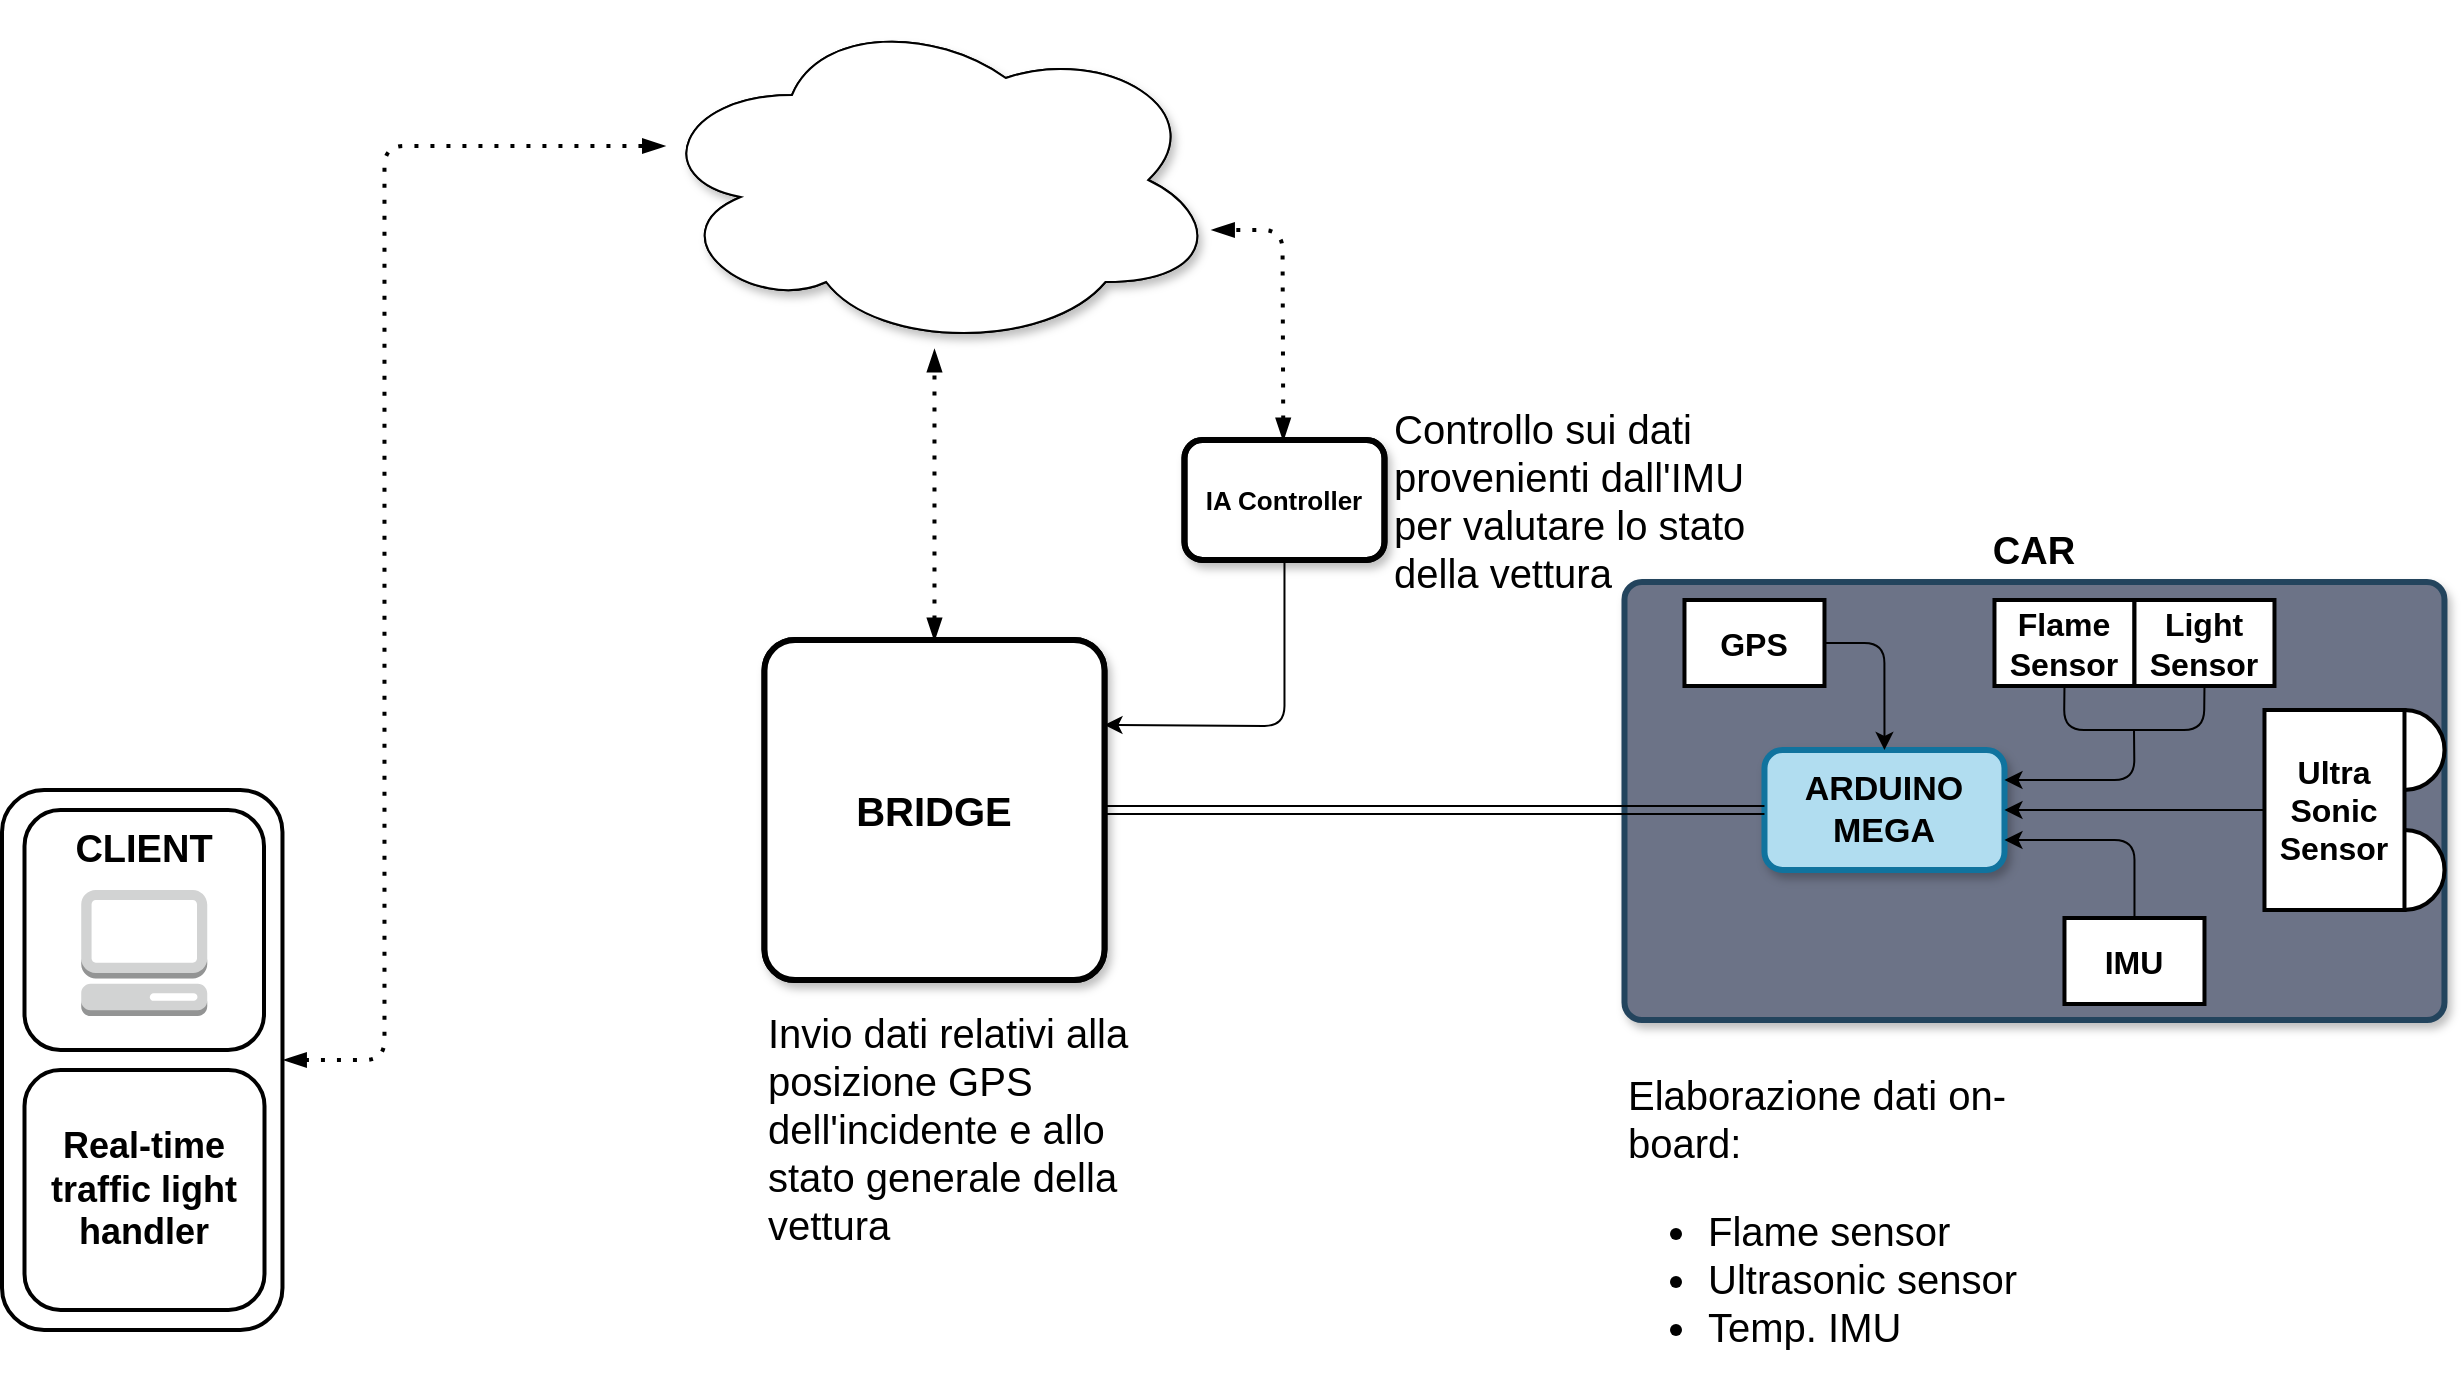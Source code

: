 <mxfile version="14.4.3" type="device" pages="2"><diagram id="ac-8w4Ok1YEB1PGqKpbJ" name="Pagina-1"><mxGraphModel dx="2105" dy="948" grid="1" gridSize="10" guides="1" tooltips="1" connect="1" arrows="1" fold="1" page="1" pageScale="1" pageWidth="827" pageHeight="1169" math="0" shadow="0"><root><mxCell id="0"/><mxCell id="1" parent="0"/><mxCell id="NDm8THGMUqSzWn9SukTt-5" value="&lt;font style=&quot;font-size: 13px&quot;&gt;&lt;b&gt;&lt;br&gt;&lt;/b&gt;&lt;/font&gt;" style="rounded=1;whiteSpace=wrap;html=1;strokeWidth=3;gradientColor=none;shadow=1;" parent="1" vertex="1"><mxGeometry x="41.24" y="395" width="100" height="60" as="geometry"/></mxCell><mxCell id="-7K0Jff0UGYuu730SBA1-2" value="" style="rounded=1;whiteSpace=wrap;html=1;strokeWidth=2;" parent="1" vertex="1"><mxGeometry x="-550" y="570" width="140.24" height="270" as="geometry"/></mxCell><mxCell id="bZCtQWuhe-3e6dRyrdXM-45" value="" style="rounded=1;whiteSpace=wrap;html=1;strokeWidth=2;gradientColor=none;" parent="1" vertex="1"><mxGeometry x="-538.75" y="580" width="119.75" height="120" as="geometry"/></mxCell><mxCell id="bZCtQWuhe-3e6dRyrdXM-40" value="" style="rounded=1;whiteSpace=wrap;html=1;strokeWidth=3;strokeColor=#23445d;arcSize=4;shadow=1;sketch=0;perimeterSpacing=0;curveFitting=2.95;zigzagOffset=2;treeMoving=0;treeFolding=0;fillColor=#6C7387;" parent="1" vertex="1"><mxGeometry x="261.24" y="466" width="410" height="219" as="geometry"/></mxCell><mxCell id="bZCtQWuhe-3e6dRyrdXM-4" value="&lt;font style=&quot;font-size: 17px&quot;&gt;&lt;b&gt;ARDUINO MEGA&lt;/b&gt;&lt;/font&gt;" style="rounded=1;whiteSpace=wrap;html=1;strokeWidth=3;fillColor=#b1ddf0;strokeColor=#10739e;shadow=1;" parent="1" vertex="1"><mxGeometry x="331.24" y="550" width="120" height="60" as="geometry"/></mxCell><mxCell id="bZCtQWuhe-3e6dRyrdXM-9" value="&lt;font style=&quot;font-size: 20px&quot;&gt;&lt;b&gt;BRIDGE&lt;/b&gt;&lt;/font&gt;" style="whiteSpace=wrap;html=1;aspect=fixed;strokeWidth=3;rounded=1;arcSize=9;" parent="1" vertex="1"><mxGeometry x="-168.76" y="495" width="170" height="170" as="geometry"/></mxCell><mxCell id="bZCtQWuhe-3e6dRyrdXM-10" value="" style="shape=link;html=1;exitX=1;exitY=0.5;exitDx=0;exitDy=0;entryX=0;entryY=0.5;entryDx=0;entryDy=0;" parent="1" source="bZCtQWuhe-3e6dRyrdXM-9" target="bZCtQWuhe-3e6dRyrdXM-4" edge="1"><mxGeometry width="100" relative="1" as="geometry"><mxPoint x="291.24" y="450" as="sourcePoint"/><mxPoint x="391.24" y="450" as="targetPoint"/></mxGeometry></mxCell><mxCell id="bZCtQWuhe-3e6dRyrdXM-38" value="" style="endArrow=blockThin;dashed=1;html=1;dashPattern=1 3;strokeWidth=2;shadow=0;exitX=0.5;exitY=0;exitDx=0;exitDy=0;endFill=1;startArrow=blockThin;startFill=1;" parent="1" source="bZCtQWuhe-3e6dRyrdXM-9" target="bZCtQWuhe-3e6dRyrdXM-39" edge="1"><mxGeometry width="50" height="50" relative="1" as="geometry"><mxPoint x="271.24" y="610" as="sourcePoint"/><mxPoint x="321.24" y="560" as="targetPoint"/></mxGeometry></mxCell><mxCell id="bZCtQWuhe-3e6dRyrdXM-39" value="" style="ellipse;shape=cloud;whiteSpace=wrap;html=1;" parent="1" vertex="1"><mxGeometry x="-226.26" y="180" width="285" height="170" as="geometry"/></mxCell><mxCell id="bZCtQWuhe-3e6dRyrdXM-42" value="" style="outlineConnect=0;dashed=0;verticalLabelPosition=bottom;verticalAlign=top;align=center;html=1;shape=mxgraph.aws3.management_console;fillColor=#D2D3D3;gradientColor=none;strokeWidth=3;" parent="1" vertex="1"><mxGeometry x="-510.38" y="620" width="63" height="63" as="geometry"/></mxCell><mxCell id="bZCtQWuhe-3e6dRyrdXM-44" value="" style="endArrow=blockThin;dashed=1;html=1;dashPattern=1 3;strokeWidth=2;shadow=0;endFill=1;startArrow=blockThin;startFill=1;exitX=1;exitY=0.5;exitDx=0;exitDy=0;" parent="1" edge="1"><mxGeometry width="50" height="50" relative="1" as="geometry"><mxPoint x="-408.76" y="705" as="sourcePoint"/><mxPoint x="-218.76" y="248" as="targetPoint"/><Array as="points"><mxPoint x="-358.76" y="705"/><mxPoint x="-358.76" y="248"/></Array></mxGeometry></mxCell><mxCell id="bZCtQWuhe-3e6dRyrdXM-48" value="" style="endArrow=blockThin;dashed=1;html=1;dashPattern=1 3;strokeWidth=2;shadow=0;exitX=0.5;exitY=0;exitDx=0;exitDy=0;endFill=1;startArrow=blockThin;startFill=1;" parent="1" edge="1"><mxGeometry width="50" height="50" relative="1" as="geometry"><mxPoint x="90.65" y="395" as="sourcePoint"/><mxPoint x="55.24" y="290" as="targetPoint"/><Array as="points"><mxPoint x="90.24" y="290"/></Array></mxGeometry></mxCell><mxCell id="bZCtQWuhe-3e6dRyrdXM-49" value="&lt;font style=&quot;font-size: 13px&quot;&gt;&lt;b&gt;IA Controller&lt;/b&gt;&lt;/font&gt;" style="rounded=1;whiteSpace=wrap;html=1;strokeWidth=3;fillColor=none;gradientColor=none;" parent="1" vertex="1"><mxGeometry x="41.24" y="395" width="100" height="60" as="geometry"/></mxCell><mxCell id="bZCtQWuhe-3e6dRyrdXM-50" value="" style="endArrow=classic;html=1;shadow=0;entryX=1;entryY=0.25;entryDx=0;entryDy=0;exitX=0.5;exitY=1;exitDx=0;exitDy=0;" parent="1" source="bZCtQWuhe-3e6dRyrdXM-49" target="bZCtQWuhe-3e6dRyrdXM-9" edge="1"><mxGeometry width="50" height="50" relative="1" as="geometry"><mxPoint x="446.24" y="205" as="sourcePoint"/><mxPoint x="133.74" y="120" as="targetPoint"/><Array as="points"><mxPoint x="91.24" y="538"/></Array></mxGeometry></mxCell><mxCell id="NDm8THGMUqSzWn9SukTt-6" value="&lt;font style=&quot;font-size: 20px&quot;&gt;&lt;b&gt;BRIDGE&lt;/b&gt;&lt;/font&gt;" style="whiteSpace=wrap;html=1;aspect=fixed;strokeWidth=3;rounded=1;arcSize=9;shadow=1;" parent="1" vertex="1"><mxGeometry x="-168.76" y="495" width="170" height="170" as="geometry"/></mxCell><mxCell id="NDm8THGMUqSzWn9SukTt-7" value="" style="ellipse;shape=cloud;whiteSpace=wrap;html=1;shadow=1;" parent="1" vertex="1"><mxGeometry x="-226.26" y="180" width="285" height="170" as="geometry"/></mxCell><mxCell id="wbccEq2AUlg58R9VwhsS-1" value="&lt;font style=&quot;font-size: 19px&quot;&gt;&lt;b&gt;CAR&lt;/b&gt;&lt;/font&gt;" style="text;html=1;strokeColor=none;fillColor=none;align=center;verticalAlign=middle;whiteSpace=wrap;rounded=0;" parent="1" vertex="1"><mxGeometry x="426.24" y="436" width="80" height="30" as="geometry"/></mxCell><mxCell id="wbccEq2AUlg58R9VwhsS-3" value="&lt;b style=&quot;font-size: 16px&quot;&gt;Flame&lt;br&gt;Sensor&lt;/b&gt;" style="rounded=0;whiteSpace=wrap;html=1;strokeWidth=2;fillColor=#ffffff;gradientColor=none;" parent="1" vertex="1"><mxGeometry x="446.24" y="475" width="70" height="43" as="geometry"/></mxCell><mxCell id="wbccEq2AUlg58R9VwhsS-4" value="&lt;b&gt;&lt;font style=&quot;font-size: 16px&quot;&gt;IMU&lt;/font&gt;&lt;/b&gt;" style="rounded=0;whiteSpace=wrap;html=1;strokeWidth=2;fillColor=#ffffff;gradientColor=none;" parent="1" vertex="1"><mxGeometry x="481.24" y="634" width="70" height="43" as="geometry"/></mxCell><mxCell id="wbccEq2AUlg58R9VwhsS-5" value="" style="endArrow=classic;html=1;entryX=1;entryY=0.25;entryDx=0;entryDy=0;" parent="1" target="bZCtQWuhe-3e6dRyrdXM-4" edge="1"><mxGeometry width="50" height="50" relative="1" as="geometry"><mxPoint x="516" y="540" as="sourcePoint"/><mxPoint x="181.24" y="580" as="targetPoint"/><Array as="points"><mxPoint x="516.24" y="565"/></Array></mxGeometry></mxCell><mxCell id="wbccEq2AUlg58R9VwhsS-7" value="" style="endArrow=classic;html=1;entryX=1;entryY=0.5;entryDx=0;entryDy=0;" parent="1" source="wbccEq2AUlg58R9VwhsS-2" target="bZCtQWuhe-3e6dRyrdXM-4" edge="1"><mxGeometry width="50" height="50" relative="1" as="geometry"><mxPoint x="131.24" y="630" as="sourcePoint"/><mxPoint x="391.24" y="580" as="targetPoint"/></mxGeometry></mxCell><mxCell id="wbccEq2AUlg58R9VwhsS-9" value="" style="endArrow=classic;html=1;exitX=0.5;exitY=0;exitDx=0;exitDy=0;entryX=1;entryY=0.75;entryDx=0;entryDy=0;" parent="1" source="wbccEq2AUlg58R9VwhsS-4" target="bZCtQWuhe-3e6dRyrdXM-4" edge="1"><mxGeometry width="50" height="50" relative="1" as="geometry"><mxPoint x="131.24" y="630" as="sourcePoint"/><mxPoint x="181.24" y="580" as="targetPoint"/><Array as="points"><mxPoint x="516.24" y="595"/></Array></mxGeometry></mxCell><mxCell id="wbccEq2AUlg58R9VwhsS-10" value="" style="ellipse;whiteSpace=wrap;html=1;aspect=fixed;rounded=0;strokeWidth=2;fillColor=#ffffff;gradientColor=none;" parent="1" vertex="1"><mxGeometry x="631.24" y="530" width="40" height="40" as="geometry"/></mxCell><mxCell id="wbccEq2AUlg58R9VwhsS-11" value="" style="ellipse;whiteSpace=wrap;html=1;aspect=fixed;rounded=0;strokeWidth=2;fillColor=#ffffff;gradientColor=none;" parent="1" vertex="1"><mxGeometry x="631.24" y="590" width="40" height="40" as="geometry"/></mxCell><mxCell id="wbccEq2AUlg58R9VwhsS-2" value="&lt;b style=&quot;font-size: 16px&quot;&gt;Ultra&lt;br&gt;Sonic&lt;br&gt;Sensor&lt;/b&gt;" style="rounded=0;whiteSpace=wrap;html=1;strokeWidth=2;fillColor=#ffffff;gradientColor=none;" parent="1" vertex="1"><mxGeometry x="581.24" y="530" width="70" height="100" as="geometry"/></mxCell><mxCell id="wbccEq2AUlg58R9VwhsS-12" value="&lt;b&gt;&lt;font style=&quot;font-size: 19px&quot;&gt;CLIENT&lt;/font&gt;&lt;/b&gt;" style="text;html=1;strokeColor=none;fillColor=none;align=center;verticalAlign=middle;whiteSpace=wrap;rounded=0;" parent="1" vertex="1"><mxGeometry x="-498.88" y="590" width="40" height="20" as="geometry"/></mxCell><mxCell id="mz-tvtNCf4tuG9QQKnPJ-1" value="&lt;font style=&quot;font-size: 18px&quot;&gt;&lt;b&gt;Real-time traffic light&lt;br&gt;&lt;/b&gt;&lt;b&gt;handler&lt;/b&gt;&lt;b&gt;&lt;br&gt;&lt;/b&gt;&lt;/font&gt;" style="rounded=1;whiteSpace=wrap;html=1;strokeWidth=2;" parent="1" vertex="1"><mxGeometry x="-538.75" y="710" width="120" height="120" as="geometry"/></mxCell><mxCell id="-7K0Jff0UGYuu730SBA1-3" value="&lt;font style=&quot;font-size: 20px&quot;&gt;Controllo sui dati provenienti dall'IMU per valutare lo stato della vettura&lt;/font&gt;" style="text;html=1;strokeColor=none;fillColor=none;align=left;verticalAlign=middle;whiteSpace=wrap;rounded=0;" parent="1" vertex="1"><mxGeometry x="144.24" y="375" width="200" height="100" as="geometry"/></mxCell><mxCell id="-7K0Jff0UGYuu730SBA1-5" value="&lt;font style=&quot;font-size: 20px&quot;&gt;Elaborazione dati on-board:&lt;br&gt;&lt;ul&gt;&lt;li&gt;&lt;font style=&quot;font-size: 20px&quot;&gt;Flame sensor&lt;/font&gt;&lt;/li&gt;&lt;li&gt;&lt;font style=&quot;font-size: 20px&quot;&gt;Ultrasonic sensor&lt;/font&gt;&lt;/li&gt;&lt;li&gt;&lt;font style=&quot;font-size: 20px&quot;&gt;Temp. IMU&lt;/font&gt;&lt;/li&gt;&lt;/ul&gt;&lt;/font&gt;" style="text;html=1;strokeColor=none;fillColor=none;align=left;verticalAlign=middle;whiteSpace=wrap;rounded=0;" parent="1" vertex="1"><mxGeometry x="261.24" y="710" width="200" height="160" as="geometry"/></mxCell><mxCell id="-7K0Jff0UGYuu730SBA1-7" value="&lt;font style=&quot;font-size: 20px&quot;&gt;Invio dati relativi alla posizione GPS dell'incidente e allo stato generale della vettura&lt;/font&gt;" style="text;html=1;strokeColor=none;fillColor=none;align=left;verticalAlign=middle;whiteSpace=wrap;rounded=0;" parent="1" vertex="1"><mxGeometry x="-168.76" y="677" width="200" height="123" as="geometry"/></mxCell><mxCell id="ogPkk1F4R5kryPMDw-Gs-3" style="edgeStyle=orthogonalEdgeStyle;rounded=1;orthogonalLoop=1;jettySize=auto;html=1;exitX=1;exitY=0.5;exitDx=0;exitDy=0;entryX=0.5;entryY=0;entryDx=0;entryDy=0;" parent="1" source="ogPkk1F4R5kryPMDw-Gs-2" target="bZCtQWuhe-3e6dRyrdXM-4" edge="1"><mxGeometry relative="1" as="geometry"/></mxCell><mxCell id="ogPkk1F4R5kryPMDw-Gs-2" value="&lt;span style=&quot;font-size: 16px&quot;&gt;&lt;b&gt;GPS&lt;/b&gt;&lt;/span&gt;" style="rounded=0;whiteSpace=wrap;html=1;strokeWidth=2;fillColor=#ffffff;gradientColor=none;" parent="1" vertex="1"><mxGeometry x="291.24" y="475" width="70" height="43" as="geometry"/></mxCell><mxCell id="Pkb94Hi-d_futMmC2kfl-2" value="&lt;b style=&quot;font-size: 16px&quot;&gt;Light&lt;br&gt;Sensor&lt;/b&gt;" style="rounded=0;whiteSpace=wrap;html=1;strokeWidth=2;fillColor=#ffffff;gradientColor=none;" parent="1" vertex="1"><mxGeometry x="516.24" y="475" width="70" height="43" as="geometry"/></mxCell><mxCell id="E_F9weBWl92Zxr24eDNv-1" value="" style="endArrow=none;html=1;entryX=0.5;entryY=1;entryDx=0;entryDy=0;exitX=0.5;exitY=1;exitDx=0;exitDy=0;" parent="1" source="wbccEq2AUlg58R9VwhsS-3" target="Pkb94Hi-d_futMmC2kfl-2" edge="1"><mxGeometry width="50" height="50" relative="1" as="geometry"><mxPoint x="480" y="530" as="sourcePoint"/><mxPoint x="100" y="540" as="targetPoint"/><Array as="points"><mxPoint x="481" y="540"/><mxPoint x="551" y="540"/></Array></mxGeometry></mxCell></root></mxGraphModel></diagram><diagram id="2JKwDO2KAQuKflma3eaJ" name="Pagina-2"><mxGraphModel dx="569" dy="329" grid="1" gridSize="10" guides="1" tooltips="1" connect="1" arrows="1" fold="1" page="1" pageScale="1" pageWidth="827" pageHeight="1169" math="0" shadow="0"><root><mxCell id="R7HmzfAkpNo6FipoQLOk-0"/><mxCell id="R7HmzfAkpNo6FipoQLOk-1" parent="R7HmzfAkpNo6FipoQLOk-0"/><mxCell id="lVw2DdHjFIszG9ANwPIW-48" value="" style="rounded=0;whiteSpace=wrap;html=1;dashed=1;" parent="R7HmzfAkpNo6FipoQLOk-1" vertex="1"><mxGeometry x="480.5" y="270" width="20" height="20" as="geometry"/></mxCell><mxCell id="lVw2DdHjFIszG9ANwPIW-42" value="&lt;br&gt;" style="rounded=1;whiteSpace=wrap;html=1;arcSize=6;fillColor=#E6E6E6;strokeColor=#666666;" parent="R7HmzfAkpNo6FipoQLOk-1" vertex="1"><mxGeometry x="181" y="175" width="110" height="195" as="geometry"/></mxCell><mxCell id="VicAAng3Tdc42RQhcSJ--139" value="" style="rounded=0;whiteSpace=wrap;html=1;direction=south;dashed=1;" parent="R7HmzfAkpNo6FipoQLOk-1" vertex="1"><mxGeometry x="580" y="190" width="20" height="80" as="geometry"/></mxCell><mxCell id="VicAAng3Tdc42RQhcSJ--105" value="" style="rounded=0;whiteSpace=wrap;html=1;direction=south;" parent="R7HmzfAkpNo6FipoQLOk-1" vertex="1"><mxGeometry x="334" y="190" width="20" height="60" as="geometry"/></mxCell><mxCell id="R7HmzfAkpNo6FipoQLOk-2" value="" style="rounded=0;whiteSpace=wrap;html=1;" parent="R7HmzfAkpNo6FipoQLOk-1" vertex="1"><mxGeometry x="377" y="325" width="164.75" height="40" as="geometry"/></mxCell><mxCell id="VicAAng3Tdc42RQhcSJ--5" value="" style="ellipse;whiteSpace=wrap;html=1;aspect=fixed;rounded=1;direction=west;fillColor=#f5f5f5;strokeColor=#666666;fontColor=#333333;dashed=1;" parent="R7HmzfAkpNo6FipoQLOk-1" vertex="1"><mxGeometry x="585" y="195" width="10" height="10" as="geometry"/></mxCell><mxCell id="VicAAng3Tdc42RQhcSJ--6" value="" style="ellipse;whiteSpace=wrap;html=1;aspect=fixed;rounded=1;direction=west;fillColor=#f5f5f5;strokeColor=#666666;fontColor=#333333;dashed=1;" parent="R7HmzfAkpNo6FipoQLOk-1" vertex="1"><mxGeometry x="585" y="255" width="10" height="10" as="geometry"/></mxCell><mxCell id="VicAAng3Tdc42RQhcSJ--7" value="" style="ellipse;whiteSpace=wrap;html=1;aspect=fixed;rounded=1;direction=west;fillColor=#f5f5f5;strokeColor=#666666;fontColor=#333333;dashed=1;" parent="R7HmzfAkpNo6FipoQLOk-1" vertex="1"><mxGeometry x="585" y="235" width="10" height="10" as="geometry"/></mxCell><mxCell id="VicAAng3Tdc42RQhcSJ--8" value="" style="ellipse;whiteSpace=wrap;html=1;aspect=fixed;rounded=1;direction=west;fillColor=#f5f5f5;strokeColor=#666666;fontColor=#333333;dashed=1;" parent="R7HmzfAkpNo6FipoQLOk-1" vertex="1"><mxGeometry x="585" y="215" width="10" height="10" as="geometry"/></mxCell><mxCell id="VicAAng3Tdc42RQhcSJ--28" value="IMU &lt;br&gt;MPU 6050" style="text;html=1;strokeColor=none;fillColor=none;align=center;verticalAlign=middle;whiteSpace=wrap;rounded=0;direction=south;" parent="R7HmzfAkpNo6FipoQLOk-1" vertex="1"><mxGeometry x="640" y="190" width="30" height="50" as="geometry"/></mxCell><mxCell id="VicAAng3Tdc42RQhcSJ--58" value="" style="rounded=0;whiteSpace=wrap;html=1;" parent="R7HmzfAkpNo6FipoQLOk-1" vertex="1"><mxGeometry x="420.5" y="240" width="60.5" height="20" as="geometry"/></mxCell><mxCell id="VicAAng3Tdc42RQhcSJ--59" value="" style="ellipse;whiteSpace=wrap;html=1;aspect=fixed;rounded=1;gradientColor=none;flipH=1;" parent="R7HmzfAkpNo6FipoQLOk-1" vertex="1"><mxGeometry x="426" y="245" width="10" height="10" as="geometry"/></mxCell><mxCell id="VicAAng3Tdc42RQhcSJ--60" value="" style="ellipse;whiteSpace=wrap;html=1;aspect=fixed;rounded=1;flipH=1;fillColor=#647687;strokeColor=#314354;fontColor=#ffffff;" parent="R7HmzfAkpNo6FipoQLOk-1" vertex="1"><mxGeometry x="446" y="245" width="10" height="10" as="geometry"/></mxCell><mxCell id="VicAAng3Tdc42RQhcSJ--61" value="" style="ellipse;whiteSpace=wrap;html=1;aspect=fixed;rounded=1;fillColor=#f8cecc;strokeColor=#b85450;flipH=1;" parent="R7HmzfAkpNo6FipoQLOk-1" vertex="1"><mxGeometry x="466" y="245" width="10" height="10" as="geometry"/></mxCell><mxCell id="VicAAng3Tdc42RQhcSJ--62" value="" style="ellipse;whiteSpace=wrap;html=1;aspect=fixed;rounded=1;flipH=1;dashed=1;fillColor=#eeeeee;strokeColor=#808080;" parent="R7HmzfAkpNo6FipoQLOk-1" vertex="1"><mxGeometry x="485.5" y="275" width="10" height="10" as="geometry"/></mxCell><mxCell id="VicAAng3Tdc42RQhcSJ--71" value="&lt;span style=&quot;color: rgb(0 , 0 , 0) ; font-family: &amp;#34;helvetica&amp;#34; ; font-size: 12px ; font-style: normal ; font-weight: 400 ; letter-spacing: normal ; text-align: center ; text-indent: 0px ; text-transform: none ; word-spacing: 0px ; display: inline ; float: none&quot;&gt;FLAME&lt;/span&gt;" style="text;whiteSpace=wrap;html=1;" parent="R7HmzfAkpNo6FipoQLOk-1" vertex="1"><mxGeometry x="430.75" y="285" width="41" height="25" as="geometry"/></mxCell><mxCell id="VicAAng3Tdc42RQhcSJ--88" value="&lt;span style=&quot;color: rgb(0 , 0 , 0) ; font-family: &amp;#34;helvetica&amp;#34; ; font-size: 12px ; font-style: normal ; font-weight: 400 ; letter-spacing: normal ; text-align: center ; text-indent: 0px ; text-transform: none ; word-spacing: 0px ; background-color: rgb(248 , 249 , 250) ; display: inline ; float: none&quot;&gt;SONAR&lt;br&gt;&lt;/span&gt;" style="text;whiteSpace=wrap;html=1;" parent="R7HmzfAkpNo6FipoQLOk-1" vertex="1"><mxGeometry x="437" y="145" width="45" height="30" as="geometry"/></mxCell><mxCell id="VicAAng3Tdc42RQhcSJ--89" value="" style="rounded=0;whiteSpace=wrap;html=1;" parent="R7HmzfAkpNo6FipoQLOk-1" vertex="1"><mxGeometry x="420.5" y="170" width="80" height="20" as="geometry"/></mxCell><mxCell id="VicAAng3Tdc42RQhcSJ--90" value="" style="ellipse;whiteSpace=wrap;html=1;aspect=fixed;rounded=1;fillColor=#647687;strokeColor=#314354;fontColor=#ffffff;" parent="R7HmzfAkpNo6FipoQLOk-1" vertex="1"><mxGeometry x="426.25" y="175" width="10" height="10" as="geometry"/></mxCell><mxCell id="VicAAng3Tdc42RQhcSJ--91" value="" style="ellipse;whiteSpace=wrap;html=1;aspect=fixed;rounded=1;strokeColor=#CCCCCC;" parent="R7HmzfAkpNo6FipoQLOk-1" vertex="1"><mxGeometry x="446.25" y="175" width="10" height="10" as="geometry"/></mxCell><mxCell id="VicAAng3Tdc42RQhcSJ--92" value="" style="ellipse;whiteSpace=wrap;html=1;aspect=fixed;rounded=1;fillColor=#bac8d3;strokeColor=#23445d;" parent="R7HmzfAkpNo6FipoQLOk-1" vertex="1"><mxGeometry x="468" y="175" width="10" height="10" as="geometry"/></mxCell><mxCell id="VicAAng3Tdc42RQhcSJ--93" value="" style="ellipse;whiteSpace=wrap;html=1;aspect=fixed;rounded=1;fillColor=#f8cecc;strokeColor=#b85450;" parent="R7HmzfAkpNo6FipoQLOk-1" vertex="1"><mxGeometry x="486" y="175" width="10" height="10" as="geometry"/></mxCell><mxCell id="VicAAng3Tdc42RQhcSJ--101" value="" style="ellipse;whiteSpace=wrap;html=1;aspect=fixed;rounded=1;direction=west;fillColor=#f8cecc;strokeColor=#b85450;" parent="R7HmzfAkpNo6FipoQLOk-1" vertex="1"><mxGeometry x="339" y="215" width="10" height="10" as="geometry"/></mxCell><mxCell id="VicAAng3Tdc42RQhcSJ--103" value="" style="ellipse;whiteSpace=wrap;html=1;aspect=fixed;rounded=1;direction=west;fillColor=#647687;strokeColor=#314354;fontColor=#ffffff;" parent="R7HmzfAkpNo6FipoQLOk-1" vertex="1"><mxGeometry x="339" y="235" width="10" height="10" as="geometry"/></mxCell><mxCell id="VicAAng3Tdc42RQhcSJ--104" value="BUZ" style="text;html=1;strokeColor=none;fillColor=none;align=center;verticalAlign=middle;whiteSpace=wrap;rounded=0;" parent="R7HmzfAkpNo6FipoQLOk-1" vertex="1"><mxGeometry x="324" y="170" width="40" height="20" as="geometry"/></mxCell><mxCell id="VicAAng3Tdc42RQhcSJ--125" value="" style="endArrow=none;html=1;fillColor=#f8cecc;strokeColor=#b85450;rounded=0;exitX=0;exitY=0.5;exitDx=0;exitDy=0;" parent="R7HmzfAkpNo6FipoQLOk-1" source="VicAAng3Tdc42RQhcSJ--101" edge="1"><mxGeometry width="50" height="50" relative="1" as="geometry"><mxPoint x="370" y="220" as="sourcePoint"/><mxPoint x="560" y="200" as="targetPoint"/><Array as="points"><mxPoint x="370" y="220"/><mxPoint x="370" y="200"/></Array></mxGeometry></mxCell><mxCell id="VicAAng3Tdc42RQhcSJ--131" value="&lt;span style=&quot;color: rgb(0 , 0 , 0) ; font-family: &amp;#34;helvetica&amp;#34; ; font-size: 12px ; font-style: normal ; font-weight: 400 ; letter-spacing: normal ; text-align: center ; text-indent: 0px ; text-transform: none ; word-spacing: 0px ; display: inline ; float: none&quot;&gt;LIGHT&lt;/span&gt;" style="text;whiteSpace=wrap;html=1;" parent="R7HmzfAkpNo6FipoQLOk-1" vertex="1"><mxGeometry x="486.25" y="236.5" width="39.5" height="25" as="geometry"/></mxCell><mxCell id="VicAAng3Tdc42RQhcSJ--135" value="" style="endArrow=none;html=1;entryX=0.5;entryY=1;entryDx=0;entryDy=0;fillColor=#f8cecc;strokeColor=#b85450;" parent="R7HmzfAkpNo6FipoQLOk-1" target="VicAAng3Tdc42RQhcSJ--93" edge="1"><mxGeometry width="50" height="50" relative="1" as="geometry"><mxPoint x="491" y="200" as="sourcePoint"/><mxPoint x="441" y="220" as="targetPoint"/></mxGeometry></mxCell><mxCell id="VicAAng3Tdc42RQhcSJ--140" value="" style="rounded=0;whiteSpace=wrap;html=1;" parent="R7HmzfAkpNo6FipoQLOk-1" vertex="1"><mxGeometry x="420.5" y="270" width="60.5" height="20" as="geometry"/></mxCell><mxCell id="VicAAng3Tdc42RQhcSJ--141" value="" style="ellipse;whiteSpace=wrap;html=1;aspect=fixed;rounded=1;flipH=1;fillColor=#d0cee2;strokeColor=#56517e;" parent="R7HmzfAkpNo6FipoQLOk-1" vertex="1"><mxGeometry x="426.25" y="275" width="10" height="10" as="geometry"/></mxCell><mxCell id="VicAAng3Tdc42RQhcSJ--142" value="" style="ellipse;whiteSpace=wrap;html=1;aspect=fixed;rounded=1;flipH=1;fillColor=#647687;strokeColor=#314354;fontColor=#ffffff;" parent="R7HmzfAkpNo6FipoQLOk-1" vertex="1"><mxGeometry x="446.25" y="275" width="10" height="10" as="geometry"/></mxCell><mxCell id="VicAAng3Tdc42RQhcSJ--143" value="" style="ellipse;whiteSpace=wrap;html=1;aspect=fixed;rounded=1;fillColor=#fad9d5;strokeColor=#ae4132;flipH=1;" parent="R7HmzfAkpNo6FipoQLOk-1" vertex="1"><mxGeometry x="466" y="275" width="10" height="10" as="geometry"/></mxCell><mxCell id="VicAAng3Tdc42RQhcSJ--148" value="" style="endArrow=none;html=1;exitX=0.5;exitY=0;exitDx=0;exitDy=0;fillColor=#fad9d5;strokeColor=#ae4132;" parent="R7HmzfAkpNo6FipoQLOk-1" source="VicAAng3Tdc42RQhcSJ--61" edge="1"><mxGeometry width="50" height="50" relative="1" as="geometry"><mxPoint x="431" y="340" as="sourcePoint"/><mxPoint x="471" y="200" as="targetPoint"/></mxGeometry></mxCell><mxCell id="VicAAng3Tdc42RQhcSJ--149" value="" style="endArrow=none;html=1;entryX=0.5;entryY=1;entryDx=0;entryDy=0;exitX=0.5;exitY=0;exitDx=0;exitDy=0;fillColor=#fad9d5;strokeColor=#ae4132;" parent="R7HmzfAkpNo6FipoQLOk-1" source="VicAAng3Tdc42RQhcSJ--143" target="VicAAng3Tdc42RQhcSJ--61" edge="1"><mxGeometry width="50" height="50" relative="1" as="geometry"><mxPoint x="431" y="300" as="sourcePoint"/><mxPoint x="481" y="250" as="targetPoint"/></mxGeometry></mxCell><mxCell id="VicAAng3Tdc42RQhcSJ--155" value="GPS" style="text;html=1;strokeColor=none;fillColor=none;align=center;verticalAlign=middle;whiteSpace=wrap;rounded=0;" parent="R7HmzfAkpNo6FipoQLOk-1" vertex="1"><mxGeometry x="439.5" y="370" width="40" height="20" as="geometry"/></mxCell><mxCell id="VicAAng3Tdc42RQhcSJ--156" value="" style="rounded=0;whiteSpace=wrap;html=1;" parent="R7HmzfAkpNo6FipoQLOk-1" vertex="1"><mxGeometry x="419.25" y="390" width="80.5" height="20" as="geometry"/></mxCell><mxCell id="VicAAng3Tdc42RQhcSJ--160" value="" style="ellipse;whiteSpace=wrap;html=1;aspect=fixed;rounded=1;flipH=1;fillColor=#647687;strokeColor=#314354;fontColor=#ffffff;" parent="R7HmzfAkpNo6FipoQLOk-1" vertex="1"><mxGeometry x="484.75" y="395" width="10" height="10" as="geometry"/></mxCell><mxCell id="VicAAng3Tdc42RQhcSJ--164" value="" style="endArrow=none;html=1;rounded=0;fillColor=#647687;strokeColor=#314354;" parent="R7HmzfAkpNo6FipoQLOk-1" source="VicAAng3Tdc42RQhcSJ--103" edge="1"><mxGeometry width="50" height="50" relative="1" as="geometry"><mxPoint x="401" y="220" as="sourcePoint"/><mxPoint x="550" y="220" as="targetPoint"/><Array as="points"><mxPoint x="391" y="240"/><mxPoint x="391" y="220"/></Array></mxGeometry></mxCell><mxCell id="VicAAng3Tdc42RQhcSJ--165" value="" style="endArrow=none;html=1;fillColor=#647687;strokeColor=#314354;" parent="R7HmzfAkpNo6FipoQLOk-1" source="VicAAng3Tdc42RQhcSJ--60" edge="1"><mxGeometry width="50" height="50" relative="1" as="geometry"><mxPoint x="461" y="290" as="sourcePoint"/><mxPoint x="451" y="220" as="targetPoint"/></mxGeometry></mxCell><mxCell id="VicAAng3Tdc42RQhcSJ--166" value="" style="endArrow=none;html=1;entryX=0.5;entryY=1;entryDx=0;entryDy=0;exitX=0.5;exitY=0;exitDx=0;exitDy=0;fillColor=#647687;strokeColor=#314354;" parent="R7HmzfAkpNo6FipoQLOk-1" source="VicAAng3Tdc42RQhcSJ--142" target="VicAAng3Tdc42RQhcSJ--60" edge="1"><mxGeometry width="50" height="50" relative="1" as="geometry"><mxPoint x="461" y="290" as="sourcePoint"/><mxPoint x="511" y="240" as="targetPoint"/></mxGeometry></mxCell><mxCell id="VicAAng3Tdc42RQhcSJ--167" value="" style="endArrow=none;html=1;entryX=0.5;entryY=1;entryDx=0;entryDy=0;fillColor=#647687;strokeColor=#314354;" parent="R7HmzfAkpNo6FipoQLOk-1" target="VicAAng3Tdc42RQhcSJ--90" edge="1"><mxGeometry width="50" height="50" relative="1" as="geometry"><mxPoint x="431" y="220" as="sourcePoint"/><mxPoint x="511" y="240" as="targetPoint"/></mxGeometry></mxCell><mxCell id="lVw2DdHjFIszG9ANwPIW-14" value="" style="ellipse;whiteSpace=wrap;html=1;aspect=fixed;rounded=1;flipH=1;fillColor=#bac8d3;strokeColor=#23445d;" parent="R7HmzfAkpNo6FipoQLOk-1" vertex="1"><mxGeometry x="426" y="245" width="10" height="10" as="geometry"/></mxCell><mxCell id="lVw2DdHjFIszG9ANwPIW-16" value="" style="ellipse;whiteSpace=wrap;html=1;aspect=fixed;rounded=1;flipH=1;fillColor=#bac8d3;strokeColor=#23445d;" parent="R7HmzfAkpNo6FipoQLOk-1" vertex="1"><mxGeometry x="444.75" y="330" width="10" height="10" as="geometry"/></mxCell><mxCell id="lVw2DdHjFIszG9ANwPIW-17" value="" style="ellipse;whiteSpace=wrap;html=1;aspect=fixed;rounded=1;flipH=1;strokeColor=#CCCCCC;" parent="R7HmzfAkpNo6FipoQLOk-1" vertex="1"><mxGeometry x="465.75" y="330" width="10" height="10" as="geometry"/></mxCell><mxCell id="lVw2DdHjFIszG9ANwPIW-18" value="" style="ellipse;whiteSpace=wrap;html=1;aspect=fixed;rounded=1;flipH=1;fillColor=#f8cecc;strokeColor=#b85450;" parent="R7HmzfAkpNo6FipoQLOk-1" vertex="1"><mxGeometry x="384.75" y="330" width="10" height="10" as="geometry"/></mxCell><mxCell id="lVw2DdHjFIszG9ANwPIW-24" value="" style="ellipse;whiteSpace=wrap;html=1;aspect=fixed;rounded=1;flipH=1;fillColor=#dae8fc;strokeColor=#6c8ebf;" parent="R7HmzfAkpNo6FipoQLOk-1" vertex="1"><mxGeometry x="524.75" y="330" width="10" height="10" as="geometry"/></mxCell><mxCell id="lVw2DdHjFIszG9ANwPIW-25" value="" style="ellipse;whiteSpace=wrap;html=1;aspect=fixed;rounded=1;flipH=1;fillColor=#d5e8d4;strokeColor=#82b366;" parent="R7HmzfAkpNo6FipoQLOk-1" vertex="1"><mxGeometry x="505.75" y="330" width="10" height="10" as="geometry"/></mxCell><mxCell id="lVw2DdHjFIszG9ANwPIW-26" value="" style="ellipse;whiteSpace=wrap;html=1;aspect=fixed;rounded=1;flipH=1;fillColor=#647687;strokeColor=#314354;fontColor=#ffffff;" parent="R7HmzfAkpNo6FipoQLOk-1" vertex="1"><mxGeometry x="524.75" y="350" width="10" height="10" as="geometry"/></mxCell><mxCell id="lVw2DdHjFIszG9ANwPIW-27" value="" style="ellipse;whiteSpace=wrap;html=1;aspect=fixed;rounded=1;flipH=1;fillColor=#bac8d3;strokeColor=#23445d;" parent="R7HmzfAkpNo6FipoQLOk-1" vertex="1"><mxGeometry x="485.75" y="330" width="10" height="10" as="geometry"/></mxCell><mxCell id="lVw2DdHjFIszG9ANwPIW-28" value="" style="ellipse;whiteSpace=wrap;html=1;aspect=fixed;rounded=1;flipH=1;" parent="R7HmzfAkpNo6FipoQLOk-1" vertex="1"><mxGeometry x="404.75" y="350" width="10" height="10" as="geometry"/></mxCell><mxCell id="lVw2DdHjFIszG9ANwPIW-29" value="" style="ellipse;whiteSpace=wrap;html=1;aspect=fixed;rounded=1;flipH=1;fillColor=#d0cee2;strokeColor=#56517e;" parent="R7HmzfAkpNo6FipoQLOk-1" vertex="1"><mxGeometry x="424.75" y="330" width="10" height="10" as="geometry"/></mxCell><mxCell id="lVw2DdHjFIszG9ANwPIW-30" value="" style="ellipse;whiteSpace=wrap;html=1;aspect=fixed;rounded=1;flipH=1;fillColor=#ffe6cc;strokeColor=#d79b00;" parent="R7HmzfAkpNo6FipoQLOk-1" vertex="1"><mxGeometry x="444.75" y="350" width="10" height="10" as="geometry"/></mxCell><mxCell id="lVw2DdHjFIszG9ANwPIW-31" value="" style="ellipse;whiteSpace=wrap;html=1;aspect=fixed;rounded=1;flipH=1;strokeColor=#703800;fillColor=#DEB887;" parent="R7HmzfAkpNo6FipoQLOk-1" vertex="1"><mxGeometry x="384.75" y="350" width="10" height="10" as="geometry"/></mxCell><mxCell id="lVw2DdHjFIszG9ANwPIW-32" value="" style="ellipse;whiteSpace=wrap;html=1;aspect=fixed;rounded=1;flipH=1;" parent="R7HmzfAkpNo6FipoQLOk-1" vertex="1"><mxGeometry x="485.75" y="350" width="10" height="10" as="geometry"/></mxCell><mxCell id="lVw2DdHjFIszG9ANwPIW-33" value="" style="ellipse;whiteSpace=wrap;html=1;aspect=fixed;rounded=1;flipH=1;" parent="R7HmzfAkpNo6FipoQLOk-1" vertex="1"><mxGeometry x="505.75" y="350" width="10" height="10" as="geometry"/></mxCell><mxCell id="lVw2DdHjFIszG9ANwPIW-35" value="" style="ellipse;whiteSpace=wrap;html=1;aspect=fixed;rounded=1;flipH=1;fillColor=#ffff88;strokeColor=#CCCC00;" parent="R7HmzfAkpNo6FipoQLOk-1" vertex="1"><mxGeometry x="465.75" y="350" width="10" height="10" as="geometry"/></mxCell><mxCell id="lVw2DdHjFIszG9ANwPIW-38" value="" style="endArrow=none;html=1;entryX=0;entryY=0.5;entryDx=0;entryDy=0;exitX=0;exitY=0.5;exitDx=0;exitDy=0;rounded=0;fillColor=#f8cecc;strokeColor=#703800;" parent="R7HmzfAkpNo6FipoQLOk-1" target="lVw2DdHjFIszG9ANwPIW-31" edge="1"><mxGeometry width="50" height="50" relative="1" as="geometry"><mxPoint x="424.75" y="400" as="sourcePoint"/><mxPoint x="361" y="335" as="targetPoint"/><Array as="points"><mxPoint x="361" y="400"/><mxPoint x="361" y="355"/></Array></mxGeometry></mxCell><mxCell id="lVw2DdHjFIszG9ANwPIW-40" value="" style="ellipse;whiteSpace=wrap;html=1;aspect=fixed;rounded=1;flipH=1;fillColor=#f8cecc;strokeColor=#b85450;" parent="R7HmzfAkpNo6FipoQLOk-1" vertex="1"><mxGeometry x="191" y="185" width="10" height="10" as="geometry"/></mxCell><mxCell id="lVw2DdHjFIszG9ANwPIW-41" value="" style="ellipse;whiteSpace=wrap;html=1;aspect=fixed;rounded=1;flipH=1;fillColor=#647687;strokeColor=#314354;fontColor=#ffffff;" parent="R7HmzfAkpNo6FipoQLOk-1" vertex="1"><mxGeometry x="191" y="200" width="10" height="10" as="geometry"/></mxCell><mxCell id="lVw2DdHjFIszG9ANwPIW-44" value="Legenda" style="text;html=1;strokeColor=none;fillColor=none;align=center;verticalAlign=middle;whiteSpace=wrap;rounded=0;" parent="R7HmzfAkpNo6FipoQLOk-1" vertex="1"><mxGeometry x="208.5" y="155" width="55" height="20" as="geometry"/></mxCell><mxCell id="lVw2DdHjFIszG9ANwPIW-50" value="" style="ellipse;whiteSpace=wrap;html=1;aspect=fixed;rounded=1;flipH=1;fillColor=#ffe6cc;strokeColor=#d79b00;" parent="R7HmzfAkpNo6FipoQLOk-1" vertex="1"><mxGeometry x="444.75" y="395" width="10" height="10" as="geometry"/></mxCell><mxCell id="lVw2DdHjFIszG9ANwPIW-51" value="" style="ellipse;whiteSpace=wrap;html=1;aspect=fixed;rounded=1;flipH=1;fillColor=#ffff88;strokeColor=#CCCC00;" parent="R7HmzfAkpNo6FipoQLOk-1" vertex="1"><mxGeometry x="465.75" y="395" width="10" height="10" as="geometry"/></mxCell><mxCell id="lVw2DdHjFIszG9ANwPIW-54" value="" style="ellipse;whiteSpace=wrap;html=1;aspect=fixed;rounded=1;direction=west;strokeColor=#6D1F00;fontColor=#ffffff;fillColor=#997754;" parent="R7HmzfAkpNo6FipoQLOk-1" vertex="1"><mxGeometry x="191" y="232" width="10" height="10" as="geometry"/></mxCell><mxCell id="lVw2DdHjFIszG9ANwPIW-55" value="" style="ellipse;whiteSpace=wrap;html=1;aspect=fixed;rounded=1;strokeColor=#CCCCCC;" parent="R7HmzfAkpNo6FipoQLOk-1" vertex="1"><mxGeometry x="191" y="247" width="10" height="10" as="geometry"/></mxCell><mxCell id="lVw2DdHjFIszG9ANwPIW-56" value="" style="ellipse;whiteSpace=wrap;html=1;aspect=fixed;rounded=1;fillColor=#bac8d3;strokeColor=#23445d;" parent="R7HmzfAkpNo6FipoQLOk-1" vertex="1"><mxGeometry x="191" y="262" width="10" height="10" as="geometry"/></mxCell><mxCell id="lVw2DdHjFIszG9ANwPIW-58" value="" style="ellipse;whiteSpace=wrap;html=1;aspect=fixed;rounded=1;flipH=1;fillColor=#d0cee2;strokeColor=#56517e;" parent="R7HmzfAkpNo6FipoQLOk-1" vertex="1"><mxGeometry x="191" y="292" width="10" height="10" as="geometry"/></mxCell><mxCell id="lVw2DdHjFIszG9ANwPIW-59" value="" style="ellipse;whiteSpace=wrap;html=1;aspect=fixed;rounded=1;flipH=1;fillColor=#bac8d3;strokeColor=#23445d;" parent="R7HmzfAkpNo6FipoQLOk-1" vertex="1"><mxGeometry x="191" y="277" width="10" height="10" as="geometry"/></mxCell><mxCell id="lVw2DdHjFIszG9ANwPIW-60" value="" style="ellipse;whiteSpace=wrap;html=1;aspect=fixed;rounded=1;direction=west;fillColor=#dae8fc;strokeColor=#6c8ebf;" parent="R7HmzfAkpNo6FipoQLOk-1" vertex="1"><mxGeometry x="191" y="307" width="10" height="10" as="geometry"/></mxCell><mxCell id="lVw2DdHjFIszG9ANwPIW-61" value="" style="ellipse;whiteSpace=wrap;html=1;aspect=fixed;rounded=1;direction=west;fillColor=#d5e8d4;strokeColor=#82b366;" parent="R7HmzfAkpNo6FipoQLOk-1" vertex="1"><mxGeometry x="191" y="322" width="10" height="10" as="geometry"/></mxCell><mxCell id="lVw2DdHjFIszG9ANwPIW-62" value="" style="ellipse;whiteSpace=wrap;html=1;aspect=fixed;rounded=1;flipH=1;fillColor=#ffe6cc;strokeColor=#d79b00;" parent="R7HmzfAkpNo6FipoQLOk-1" vertex="1"><mxGeometry x="191" y="337" width="10" height="10" as="geometry"/></mxCell><mxCell id="lVw2DdHjFIszG9ANwPIW-63" value="" style="ellipse;whiteSpace=wrap;html=1;aspect=fixed;rounded=1;flipH=1;fillColor=#ffff88;strokeColor=#CCCC00;" parent="R7HmzfAkpNo6FipoQLOk-1" vertex="1"><mxGeometry x="191" y="352" width="10" height="10" as="geometry"/></mxCell><mxCell id="lVw2DdHjFIszG9ANwPIW-65" value="&lt;span style=&quot;color: rgb(0 , 0 , 0) ; font-family: &amp;#34;helvetica&amp;#34; ; font-size: 12px ; font-style: normal ; font-weight: 400 ; letter-spacing: normal ; text-indent: 0px ; text-transform: none ; word-spacing: 0px ; display: inline ; float: none&quot;&gt;5V&lt;/span&gt;" style="text;html=1;strokeColor=none;fillColor=none;align=left;verticalAlign=middle;whiteSpace=wrap;rounded=0;labelBackgroundColor=none;" parent="R7HmzfAkpNo6FipoQLOk-1" vertex="1"><mxGeometry x="206" y="179" width="40" height="20" as="geometry"/></mxCell><mxCell id="lVw2DdHjFIszG9ANwPIW-66" value="&lt;span style=&quot;color: rgb(0, 0, 0); font-family: helvetica; font-size: 12px; font-style: normal; font-weight: 400; letter-spacing: normal; text-indent: 0px; text-transform: none; word-spacing: 0px; display: inline; float: none;&quot;&gt;GND&lt;/span&gt;" style="text;html=1;strokeColor=none;fillColor=none;align=left;verticalAlign=middle;whiteSpace=wrap;rounded=0;labelBackgroundColor=none;" parent="R7HmzfAkpNo6FipoQLOk-1" vertex="1"><mxGeometry x="206" y="194" width="40" height="20" as="geometry"/></mxCell><mxCell id="lVw2DdHjFIszG9ANwPIW-70" value="&lt;span style=&quot;color: rgb(0, 0, 0); font-family: helvetica; font-size: 12px; font-style: normal; font-weight: 400; letter-spacing: normal; text-indent: 0px; text-transform: none; word-spacing: 0px; display: inline; float: none;&quot;&gt;SB&lt;/span&gt;" style="text;html=1;strokeColor=none;fillColor=none;align=left;verticalAlign=middle;whiteSpace=wrap;rounded=0;labelBackgroundColor=none;" parent="R7HmzfAkpNo6FipoQLOk-1" vertex="1"><mxGeometry x="206" y="226" width="40" height="20" as="geometry"/></mxCell><mxCell id="lVw2DdHjFIszG9ANwPIW-71" value="&lt;span style=&quot;color: rgb(0, 0, 0); font-family: helvetica; font-size: 12px; font-style: normal; font-weight: 400; letter-spacing: normal; text-indent: 0px; text-transform: none; word-spacing: 0px; display: inline; float: none;&quot;&gt;ECHO&lt;/span&gt;" style="text;html=1;strokeColor=none;fillColor=none;align=left;verticalAlign=middle;whiteSpace=wrap;rounded=0;labelBackgroundColor=none;" parent="R7HmzfAkpNo6FipoQLOk-1" vertex="1"><mxGeometry x="206" y="241" width="40" height="20" as="geometry"/></mxCell><mxCell id="lVw2DdHjFIszG9ANwPIW-77" value="&lt;span style=&quot;color: rgb(0, 0, 0); font-family: helvetica; font-size: 12px; font-style: normal; font-weight: 400; letter-spacing: normal; text-indent: 0px; text-transform: none; word-spacing: 0px; display: inline; float: none;&quot;&gt;TRIG&lt;/span&gt;" style="text;html=1;strokeColor=none;fillColor=none;align=left;verticalAlign=middle;whiteSpace=wrap;rounded=0;labelBackgroundColor=none;" parent="R7HmzfAkpNo6FipoQLOk-1" vertex="1"><mxGeometry x="206" y="256" width="40" height="20" as="geometry"/></mxCell><mxCell id="lVw2DdHjFIszG9ANwPIW-78" value="&lt;span style=&quot;color: rgb(0, 0, 0); font-family: helvetica; font-size: 12px; font-style: normal; font-weight: 400; letter-spacing: normal; text-indent: 0px; text-transform: none; word-spacing: 0px; display: inline; float: none;&quot;&gt;SL&lt;/span&gt;" style="text;html=1;strokeColor=none;fillColor=none;align=left;verticalAlign=middle;whiteSpace=wrap;rounded=0;labelBackgroundColor=none;" parent="R7HmzfAkpNo6FipoQLOk-1" vertex="1"><mxGeometry x="206" y="271" width="40" height="20" as="geometry"/></mxCell><mxCell id="lVw2DdHjFIszG9ANwPIW-79" value="&lt;span style=&quot;color: rgb(0, 0, 0); font-family: helvetica; font-size: 12px; font-style: normal; font-weight: 400; letter-spacing: normal; text-indent: 0px; text-transform: none; word-spacing: 0px; display: inline; float: none;&quot;&gt;A0&lt;/span&gt;" style="text;html=1;strokeColor=none;fillColor=none;align=left;verticalAlign=middle;whiteSpace=wrap;rounded=0;labelBackgroundColor=none;" parent="R7HmzfAkpNo6FipoQLOk-1" vertex="1"><mxGeometry x="206" y="286" width="40" height="20" as="geometry"/></mxCell><mxCell id="lVw2DdHjFIszG9ANwPIW-80" value="&lt;span style=&quot;color: rgb(0, 0, 0); font-family: helvetica; font-size: 12px; font-style: normal; font-weight: 400; letter-spacing: normal; text-indent: 0px; text-transform: none; word-spacing: 0px; display: inline; float: none;&quot;&gt;SCL&lt;/span&gt;" style="text;html=1;strokeColor=none;fillColor=none;align=left;verticalAlign=middle;whiteSpace=wrap;rounded=0;labelBackgroundColor=none;" parent="R7HmzfAkpNo6FipoQLOk-1" vertex="1"><mxGeometry x="206" y="301" width="40" height="20" as="geometry"/></mxCell><mxCell id="lVw2DdHjFIszG9ANwPIW-81" value="&lt;span style=&quot;color: rgb(0, 0, 0); font-family: helvetica; font-size: 12px; font-style: normal; font-weight: 400; letter-spacing: normal; text-indent: 0px; text-transform: none; word-spacing: 0px; display: inline; float: none;&quot;&gt;SDA&lt;/span&gt;" style="text;html=1;strokeColor=none;fillColor=none;align=left;verticalAlign=middle;whiteSpace=wrap;rounded=0;labelBackgroundColor=none;" parent="R7HmzfAkpNo6FipoQLOk-1" vertex="1"><mxGeometry x="206" y="316" width="40" height="20" as="geometry"/></mxCell><mxCell id="lVw2DdHjFIszG9ANwPIW-82" value="&lt;span style=&quot;color: rgb(0, 0, 0); font-family: helvetica; font-size: 12px; font-style: normal; font-weight: 400; letter-spacing: normal; text-indent: 0px; text-transform: none; word-spacing: 0px; display: inline; float: none;&quot;&gt;RX&lt;/span&gt;" style="text;html=1;strokeColor=none;fillColor=none;align=left;verticalAlign=middle;whiteSpace=wrap;rounded=0;labelBackgroundColor=none;" parent="R7HmzfAkpNo6FipoQLOk-1" vertex="1"><mxGeometry x="206" y="331" width="40" height="20" as="geometry"/></mxCell><mxCell id="lVw2DdHjFIszG9ANwPIW-83" value="&lt;span style=&quot;color: rgb(0, 0, 0); font-family: helvetica; font-size: 12px; font-style: normal; font-weight: 400; letter-spacing: normal; text-indent: 0px; text-transform: none; word-spacing: 0px; display: inline; float: none;&quot;&gt;TX&lt;/span&gt;" style="text;html=1;strokeColor=none;fillColor=none;align=left;verticalAlign=middle;whiteSpace=wrap;rounded=0;labelBackgroundColor=none;" parent="R7HmzfAkpNo6FipoQLOk-1" vertex="1"><mxGeometry x="206" y="346" width="40" height="20" as="geometry"/></mxCell><mxCell id="BiaCsuAapgni46Z4GBZd-0" value="" style="rounded=0;whiteSpace=wrap;html=1;direction=south;" parent="R7HmzfAkpNo6FipoQLOk-1" vertex="1"><mxGeometry x="580" y="270" width="20" height="80" as="geometry"/></mxCell><mxCell id="BiaCsuAapgni46Z4GBZd-1" value="" style="ellipse;whiteSpace=wrap;html=1;aspect=fixed;rounded=1;direction=west;fillColor=#f8cecc;strokeColor=#b85450;" parent="R7HmzfAkpNo6FipoQLOk-1" vertex="1"><mxGeometry x="585" y="335" width="10" height="10" as="geometry"/></mxCell><mxCell id="BiaCsuAapgni46Z4GBZd-2" value="" style="ellipse;whiteSpace=wrap;html=1;aspect=fixed;rounded=1;direction=west;fillColor=#647687;strokeColor=#314354;fontColor=#ffffff;" parent="R7HmzfAkpNo6FipoQLOk-1" vertex="1"><mxGeometry x="585" y="315" width="10" height="10" as="geometry"/></mxCell><mxCell id="BiaCsuAapgni46Z4GBZd-3" value="" style="ellipse;whiteSpace=wrap;html=1;aspect=fixed;rounded=1;direction=west;fillColor=#dae8fc;strokeColor=#6c8ebf;" parent="R7HmzfAkpNo6FipoQLOk-1" vertex="1"><mxGeometry x="585" y="294.5" width="10" height="10" as="geometry"/></mxCell><mxCell id="BiaCsuAapgni46Z4GBZd-4" value="" style="ellipse;whiteSpace=wrap;html=1;aspect=fixed;rounded=1;direction=west;fillColor=#d5e8d4;strokeColor=#82b366;" parent="R7HmzfAkpNo6FipoQLOk-1" vertex="1"><mxGeometry x="585" y="275" width="10" height="10" as="geometry"/></mxCell><mxCell id="BiaCsuAapgni46Z4GBZd-7" value="" style="endArrow=none;html=1;rounded=0;fillColor=#647687;strokeColor=#314354;exitX=1;exitY=0.5;exitDx=0;exitDy=0;" parent="R7HmzfAkpNo6FipoQLOk-1" source="BiaCsuAapgni46Z4GBZd-2" edge="1"><mxGeometry width="50" height="50" relative="1" as="geometry"><mxPoint x="540" y="230" as="sourcePoint"/><mxPoint x="550" y="320" as="targetPoint"/><Array as="points"/></mxGeometry></mxCell><mxCell id="BiaCsuAapgni46Z4GBZd-8" value="" style="endArrow=none;html=1;exitX=1;exitY=0.5;exitDx=0;exitDy=0;fillColor=#fad9d5;strokeColor=#ae4132;rounded=0;" parent="R7HmzfAkpNo6FipoQLOk-1" source="BiaCsuAapgni46Z4GBZd-1" edge="1"><mxGeometry width="50" height="50" relative="1" as="geometry"><mxPoint x="481" y="255" as="sourcePoint"/><mxPoint x="560" y="200" as="targetPoint"/><Array as="points"><mxPoint x="560" y="340"/></Array></mxGeometry></mxCell><mxCell id="RstcDQeAvoEAzNkogGMn-1" value="" style="endArrow=none;html=1;rounded=0;fillColor=#647687;strokeColor=#314354;" parent="R7HmzfAkpNo6FipoQLOk-1" edge="1"><mxGeometry width="50" height="50" relative="1" as="geometry"><mxPoint x="550" y="220" as="sourcePoint"/><mxPoint x="550" y="360" as="targetPoint"/><Array as="points"/></mxGeometry></mxCell><mxCell id="RstcDQeAvoEAzNkogGMn-4" value="" style="endArrow=none;html=1;rounded=0;fillColor=#647687;strokeColor=#314354;exitX=1;exitY=0.5;exitDx=0;exitDy=0;entryX=1;entryY=0.5;entryDx=0;entryDy=0;" parent="R7HmzfAkpNo6FipoQLOk-1" source="lVw2DdHjFIszG9ANwPIW-26" target="VicAAng3Tdc42RQhcSJ--160" edge="1"><mxGeometry width="50" height="50" relative="1" as="geometry"><mxPoint x="560" y="230" as="sourcePoint"/><mxPoint x="560" y="370" as="targetPoint"/><Array as="points"><mxPoint x="550" y="355"/><mxPoint x="550" y="400"/></Array></mxGeometry></mxCell><mxCell id="RstcDQeAvoEAzNkogGMn-6" value="" style="ellipse;whiteSpace=wrap;html=1;aspect=fixed;rounded=1;flipH=1;" parent="R7HmzfAkpNo6FipoQLOk-1" vertex="1"><mxGeometry x="424.75" y="350" width="10" height="10" as="geometry"/></mxCell><mxCell id="2f00tj6oUyHeWLqqk31--0" value="" style="endArrow=none;html=1;fillColor=#f8cecc;strokeColor=#b85450;exitX=0;exitY=0.5;exitDx=0;exitDy=0;rounded=0;" parent="R7HmzfAkpNo6FipoQLOk-1" source="lVw2DdHjFIszG9ANwPIW-18" edge="1"><mxGeometry width="50" height="50" relative="1" as="geometry"><mxPoint x="370" y="340" as="sourcePoint"/><mxPoint x="370" y="220" as="targetPoint"/><Array as="points"><mxPoint x="370" y="335"/></Array></mxGeometry></mxCell><mxCell id="9YWIWt527my8yC6jV2XZ-0" value="" style="ellipse;whiteSpace=wrap;html=1;aspect=fixed;rounded=1;flipH=1;strokeColor=#703800;fillColor=#DEB887;" vertex="1" parent="R7HmzfAkpNo6FipoQLOk-1"><mxGeometry x="424.75" y="395" width="10" height="10" as="geometry"/></mxCell><mxCell id="9YWIWt527my8yC6jV2XZ-1" value="" style="ellipse;whiteSpace=wrap;html=1;aspect=fixed;rounded=1;flipH=1;strokeColor=#6D1F00;fontColor=#ffffff;fillColor=#997754;" vertex="1" parent="R7HmzfAkpNo6FipoQLOk-1"><mxGeometry x="404.75" y="330" width="10" height="10" as="geometry"/></mxCell><mxCell id="9YWIWt527my8yC6jV2XZ-2" value="" style="ellipse;whiteSpace=wrap;html=1;aspect=fixed;rounded=1;flipH=1;strokeColor=#6D1F00;fontColor=#ffffff;fillColor=#997754;" vertex="1" parent="R7HmzfAkpNo6FipoQLOk-1"><mxGeometry x="339" y="195" width="10" height="10" as="geometry"/></mxCell><mxCell id="9YWIWt527my8yC6jV2XZ-7" value="&lt;span style=&quot;color: rgb(0 , 0 , 0) ; font-family: &amp;#34;helvetica&amp;#34; ; font-size: 12px ; font-style: normal ; font-weight: 400 ; letter-spacing: normal ; text-indent: 0px ; text-transform: none ; word-spacing: 0px ; display: inline ; float: none&quot;&gt;3.3V&lt;/span&gt;" style="text;html=1;strokeColor=none;fillColor=none;align=left;verticalAlign=middle;whiteSpace=wrap;rounded=0;labelBackgroundColor=none;" vertex="1" parent="R7HmzfAkpNo6FipoQLOk-1"><mxGeometry x="206" y="210" width="40" height="20" as="geometry"/></mxCell><mxCell id="9YWIWt527my8yC6jV2XZ-8" value="" style="ellipse;whiteSpace=wrap;html=1;aspect=fixed;rounded=1;flipH=1;strokeColor=#703800;fillColor=#DEB887;" vertex="1" parent="R7HmzfAkpNo6FipoQLOk-1"><mxGeometry x="191" y="216" width="10" height="10" as="geometry"/></mxCell></root></mxGraphModel></diagram></mxfile>